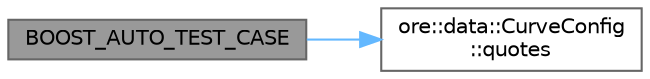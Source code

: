 digraph "BOOST_AUTO_TEST_CASE"
{
 // INTERACTIVE_SVG=YES
 // LATEX_PDF_SIZE
  bgcolor="transparent";
  edge [fontname=Helvetica,fontsize=10,labelfontname=Helvetica,labelfontsize=10];
  node [fontname=Helvetica,fontsize=10,shape=box,height=0.2,width=0.4];
  rankdir="LR";
  Node1 [label="BOOST_AUTO_TEST_CASE",height=0.2,width=0.4,color="gray40", fillcolor="grey60", style="filled", fontcolor="black",tooltip=" "];
  Node1 -> Node2 [color="steelblue1",style="solid"];
  Node2 [label="ore::data::CurveConfig\l::quotes",height=0.2,width=0.4,color="grey40", fillcolor="white", style="filled",URL="$classore_1_1data_1_1_curve_config.html#a69738e85aa491109ae0e57fd5833aebb",tooltip="Return all the market quotes required for this config."];
}
